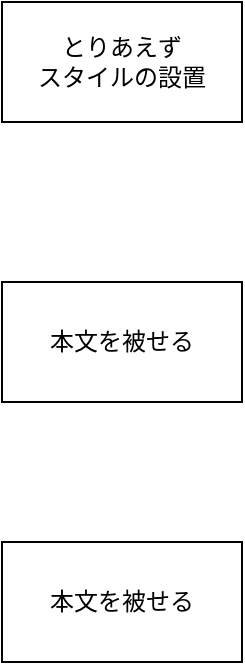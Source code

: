 <mxfile version="13.1.3">
    <diagram id="6hGFLwfOUW9BJ-s0fimq" name="Page-1">
        <mxGraphModel dx="450" dy="573" grid="1" gridSize="10" guides="1" tooltips="1" connect="1" arrows="1" fold="1" page="1" pageScale="1" pageWidth="827" pageHeight="1169" math="0" shadow="0">
            <root>
                <mxCell id="0"/>
                <mxCell id="1" parent="0"/>
                <mxCell id="2" value="とりあえず&lt;br&gt;スタイルの設置" style="rounded=0;whiteSpace=wrap;html=1;" vertex="1" parent="1">
                    <mxGeometry x="40" y="80" width="120" height="60" as="geometry"/>
                </mxCell>
                <mxCell id="3" value="本文を被せる" style="rounded=0;whiteSpace=wrap;html=1;" vertex="1" parent="1">
                    <mxGeometry x="40" y="220" width="120" height="60" as="geometry"/>
                </mxCell>
                <mxCell id="4" value="本文を被せる" style="rounded=0;whiteSpace=wrap;html=1;" vertex="1" parent="1">
                    <mxGeometry x="40" y="350" width="120" height="60" as="geometry"/>
                </mxCell>
            </root>
        </mxGraphModel>
    </diagram>
</mxfile>
